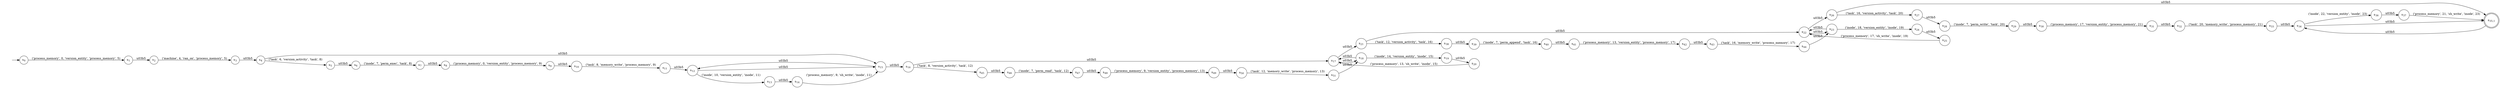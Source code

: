 digraph NFA {
    rankdir = LR;
    I [style = invis];
    I -> S0;
    S0 [label = <s<sub>0</sub>>, shape = circle];
    S1 [label = <s<sub>1</sub>>, shape = circle];
    S2 [label = <s<sub>2</sub>>, shape = circle];
    S3 [label = <s<sub>3</sub>>, shape = circle];
    S4 [label = <s<sub>4</sub>>, shape = circle];
    S5 [label = <s<sub>5</sub>>, shape = circle];
    S6 [label = <s<sub>6</sub>>, shape = circle];
    S7 [label = <s<sub>7</sub>>, shape = circle];
    S8 [label = <s<sub>8</sub>>, shape = circle];
    S9 [label = <s<sub>9</sub>>, shape = circle];
    S10 [label = <s<sub>10</sub>>, shape = circle];
    S11 [label = <s<sub>11</sub>>, shape = circle];
    S12 [label = <s<sub>12</sub>>, shape = circle];
    S13 [label = <s<sub>13</sub>>, shape = circle];
    S14 [label = <s<sub>14</sub>>, shape = circle];
    S15 [label = <s<sub>15</sub>>, shape = circle];
    S15 -> S12 [label = "\u03b5"];
    S16 [label = <s<sub>16</sub>>, shape = circle];
    S17 [label = <s<sub>17</sub>>, shape = circle];
    S18 [label = <s<sub>18</sub>>, shape = circle];
    S19 [label = <s<sub>19</sub>>, shape = circle];
    S20 [label = <s<sub>20</sub>>, shape = circle];
    S20 -> S17 [label = "('process_memory', 13, 'sh_write', 'inode', 15)"];
    S19 -> S20 [label = "\u03b5"];
    S18 -> S19 [label = "('inode', 14, 'version_entity', 'inode', 15)"];
    S18 -> S17 [label = "\u03b5"];
    S17 -> S18 [label = "\u03b5"];
    S21 [label = <s<sub>21</sub>>, shape = circle];
    S22 [label = <s<sub>22</sub>>, shape = circle];
    S23 [label = <s<sub>23</sub>>, shape = circle];
    S23 -> S22 [label = "\u03b5"];
    S24 [label = <s<sub>24</sub>>, shape = circle];
    S25 [label = <s<sub>25</sub>>, shape = circle];
    S25 -> S22 [label = "('process_memory', 17, 'sh_write', 'inode', 19)"];
    S24 -> S25 [label = "\u03b5"];
    S23 -> S24 [label = "('inode', 18, 'version_entity', 'inode', 19)"];
    S22 -> S23 [label = "\u03b5"];
    S26 [label = <s<sub>26</sub>>, shape = circle];
    S27 [label = <s<sub>27</sub>>, shape = circle];
    S28 [label = <s<sub>28</sub>>, shape = circle];
    S29 [label = <s<sub>29</sub>>, shape = circle];
    S30 [label = <s<sub>30</sub>>, shape = circle];
    S31 [label = <s<sub>31</sub>>, shape = circle];
    S32 [label = <s<sub>32</sub>>, shape = circle];
    S33 [label = <s<sub>33</sub>>, shape = circle];
    S34 [label = <s<sub>34</sub>>, shape = circle];
    S35 [label = <s<sub>35,1</sub>>, shape = circle, peripheries = 2];
    S35 -> S34 [label = "\u03b5"];
    S34 -> S35 [label = "\u03b5"];
    S36 [label = <s<sub>36</sub>>, shape = circle];
    S37 [label = <s<sub>37</sub>>, shape = circle];
    S37 -> S35 [label = "('process_memory', 21, 'sh_write', 'inode', 23)"];
    S36 -> S37 [label = "\u03b5"];
    S34 -> S36 [label = "('inode', 22, 'version_entity', 'inode', 23)"];
    S33 -> S34 [label = "\u03b5"];
    S32 -> S33 [label = "('task', 20, 'memory_write', 'process_memory', 21)"];
    S31 -> S32 [label = "\u03b5"];
    S30 -> S31 [label = "('process_memory', 17, 'version_entity', 'process_memory', 21)"];
    S29 -> S30 [label = "\u03b5"];
    S28 -> S29 [label = "('inode', 7, 'perm_write', 'task', 20)"];
    S27 -> S28 [label = "\u03b5"];
    S26 -> S27 [label = "('task', 16, 'version_activity', 'task', 20)"];
    S26 -> S35 [label = "\u03b5"];
    S22 -> S26 [label = "\u03b5"];
    S21 -> S22 [label = "\u03b5"];
    S38 [label = <s<sub>38</sub>>, shape = circle];
    S39 [label = <s<sub>39</sub>>, shape = circle];
    S40 [label = <s<sub>40</sub>>, shape = circle];
    S41 [label = <s<sub>41</sub>>, shape = circle];
    S42 [label = <s<sub>42</sub>>, shape = circle];
    S43 [label = <s<sub>43</sub>>, shape = circle];
    S44 [label = <s<sub>44</sub>>, shape = circle];
    S44 -> S23 [label = "\u03b5"];
    S43 -> S44 [label = "('task', 16, 'memory_write', 'process_memory', 17)"];
    S42 -> S43 [label = "\u03b5"];
    S41 -> S42 [label = "('process_memory', 13, 'version_entity', 'process_memory', 17)"];
    S40 -> S41 [label = "\u03b5"];
    S39 -> S40 [label = "('inode', 7, 'perm_append', 'task', 16)"];
    S38 -> S39 [label = "\u03b5"];
    S21 -> S38 [label = "('task', 12, 'version_activity', 'task', 16)"];
    S17 -> S21 [label = "\u03b5"];
    S16 -> S17 [label = "\u03b5"];
    S45 [label = <s<sub>45</sub>>, shape = circle];
    S46 [label = <s<sub>46</sub>>, shape = circle];
    S47 [label = <s<sub>47</sub>>, shape = circle];
    S48 [label = <s<sub>48</sub>>, shape = circle];
    S49 [label = <s<sub>49</sub>>, shape = circle];
    S50 [label = <s<sub>50</sub>>, shape = circle];
    S51 [label = <s<sub>51</sub>>, shape = circle];
    S51 -> S18 [label = "\u03b5"];
    S50 -> S51 [label = "('task', 12, 'memory_write', 'process_memory', 13)"];
    S49 -> S50 [label = "\u03b5"];
    S48 -> S49 [label = "('process_memory', 9, 'version_entity', 'process_memory', 13)"];
    S47 -> S48 [label = "\u03b5"];
    S46 -> S47 [label = "('inode', 7, 'perm_read', 'task', 12)"];
    S45 -> S46 [label = "\u03b5"];
    S16 -> S45 [label = "('task', 8, 'version_activity', 'task', 12)"];
    S15 -> S16 [label = "\u03b5"];
    S14 -> S15 [label = "('process_memory', 9, 'sh_write', 'inode', 11)"];
    S13 -> S14 [label = "\u03b5"];
    S12 -> S13 [label = "('inode', 10, 'version_entity', 'inode', 11)"];
    S12 -> S15 [label = "\u03b5"];
    S11 -> S12 [label = "\u03b5"];
    S10 -> S11 [label = "('task', 8, 'memory_write', 'process_memory', 9)"];
    S9 -> S10 [label = "\u03b5"];
    S8 -> S9 [label = "('process_memory', 0, 'version_entity', 'process_memory', 9)"];
    S7 -> S8 [label = "\u03b5"];
    S6 -> S7 [label = "('inode', 7, 'perm_exec', 'task', 8)"];
    S5 -> S6 [label = "\u03b5"];
    S4 -> S5 [label = "('task', 6, 'version_activity', 'task', 8)"];
    S4 -> S15 [label = "\u03b5"];
    S3 -> S4 [label = "\u03b5"];
    S2 -> S3 [label = "('machine', 4, 'ran_on', 'process_memory', 5)"];
    S1 -> S2 [label = "\u03b5"];
    S0 -> S1 [label = "('process_memory', 0, 'version_entity', 'process_memory', 5)"];
}
